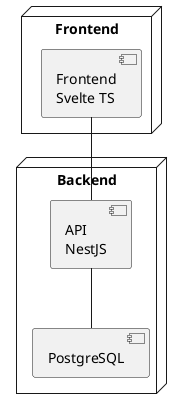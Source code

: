 @startuml architecture
' skinparam linetype ortho

node "Frontend" {
  component Client [
    Frontend
    Svelte TS
  ]
}

node "Backend" {
  component API [
    API
    NestJS
  ]

  [API] -- [PostgreSQL]
}

Client -- [API]

@enduml